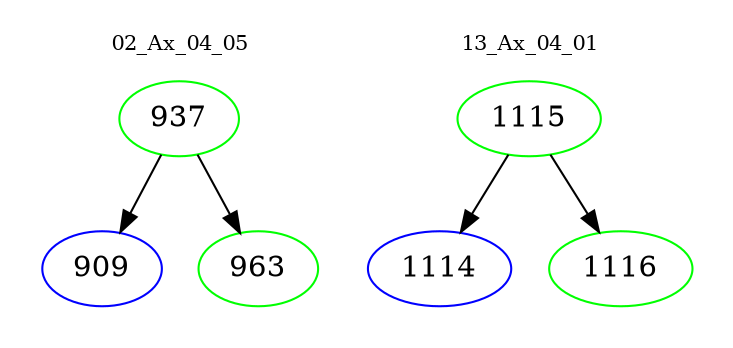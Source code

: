 digraph{
subgraph cluster_0 {
color = white
label = "02_Ax_04_05";
fontsize=10;
T0_937 [label="937", color="green"]
T0_937 -> T0_909 [color="black"]
T0_909 [label="909", color="blue"]
T0_937 -> T0_963 [color="black"]
T0_963 [label="963", color="green"]
}
subgraph cluster_1 {
color = white
label = "13_Ax_04_01";
fontsize=10;
T1_1115 [label="1115", color="green"]
T1_1115 -> T1_1114 [color="black"]
T1_1114 [label="1114", color="blue"]
T1_1115 -> T1_1116 [color="black"]
T1_1116 [label="1116", color="green"]
}
}
